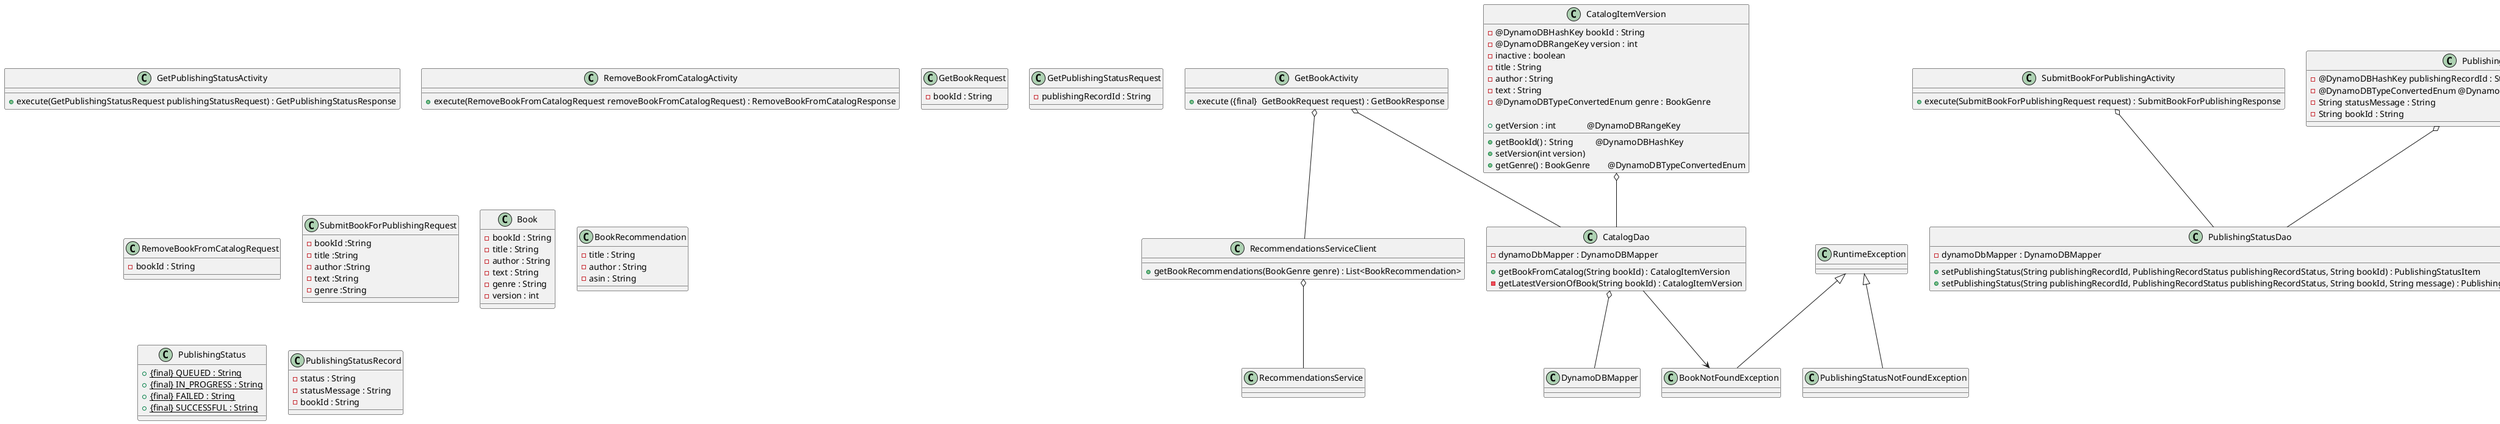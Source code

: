 @startuml
GetBookActivity o-- RecommendationsServiceClient
GetBookActivity o-- CatalogDao
CatalogItemVersion o-- CatalogDao
SubmitBookForPublishingActivity o-- PublishingStatusDao
PublishingStatusItem o-- PublishingStatusDao
RecommendationsServiceClient o-- RecommendationsService
CatalogDao o-- DynamoDBMapper
RuntimeException <|-- BookNotFoundException
RuntimeException <|-- PublishingStatusNotFoundException
CatalogDao --> BookNotFoundException

class GetBookActivity {
    + execute ({final}  GetBookRequest request) : GetBookResponse
}

class GetPublishingStatusActivity {
    + execute(GetPublishingStatusRequest publishingStatusRequest) : GetPublishingStatusResponse
}

class RemoveBookFromCatalogActivity {
    + execute(RemoveBookFromCatalogRequest removeBookFromCatalogRequest) : RemoveBookFromCatalogResponse
}

class SubmitBookForPublishingActivity {
    + execute(SubmitBookForPublishingRequest request) : SubmitBookForPublishingResponse
}

class RecommendationsServiceClient {
    + getBookRecommendations(BookGenre genre) : List<BookRecommendation>
}

class CatalogDao {
    - dynamoDbMapper : DynamoDBMapper
    + getBookFromCatalog(String bookId) : CatalogItemVersion
    - getLatestVersionOfBook(String bookId) : CatalogItemVersion
}

class PublishingStatusDao {
    - dynamoDbMapper : DynamoDBMapper
    + setPublishingStatus(String publishingRecordId, PublishingRecordStatus publishingRecordStatus, String bookId) : PublishingStatusItem
    + setPublishingStatus(String publishingRecordId, PublishingRecordStatus publishingRecordStatus, String bookId, String message) : PublishingStatusItem
}

class BookNotFoundException {
}

class PublishingStatusNotFoundException {
}

'@DynamoDBTable(tableName = "CatalogItemVersions")
class CatalogItemVersion {
    - @DynamoDBHashKey bookId : String
    - @DynamoDBRangeKey version : int
    - inactive : boolean
    - title : String
    - author : String
    - text : String
    - @DynamoDBTypeConvertedEnum genre : BookGenre

    + getBookId() : String          @DynamoDBHashKey
    + getVersion : int              @DynamoDBRangeKey
    + setVersion(int version)
    + getGenre() : BookGenre        @DynamoDBTypeConvertedEnum
}

'@DynamoDBTable(tableName = "publishingRecordId")
class PublishingStatusItem {
    - @DynamoDBHashKey publishingRecordId : String
    - @DynamoDBTypeConvertedEnum @DynamoDBRangeKey status : PublishingRecordStatus
    - String statusMessage : String
    - String bookId : String
}

class GetBookRequest {
    - bookId : String
}

class GetPublishingStatusRequest {
    - publishingRecordId : String
}

class RemoveBookFromCatalogRequest {
    - bookId : String
}


class SubmitBookForPublishingRequest {
    - bookId :String
    - title :String
    - author :String
    - text :String
    - genre :String

}

class Book {
    - bookId : String
    - title : String
    - author : String
    - text : String
    - genre : String
    - version : int
}

class BookRecommendation {
    - title : String
    - author : String
    - asin : String
}

class PublishingStatus {
    + {static} {final} QUEUED : String
    + {static} {final} IN_PROGRESS : String
    + {static} {final} FAILED : String
    + {static} {final} SUCCESSFUL : String
}

class PublishingStatusRecord {
    - status : String
    - statusMessage : String
    - bookId : String
}

@enduml